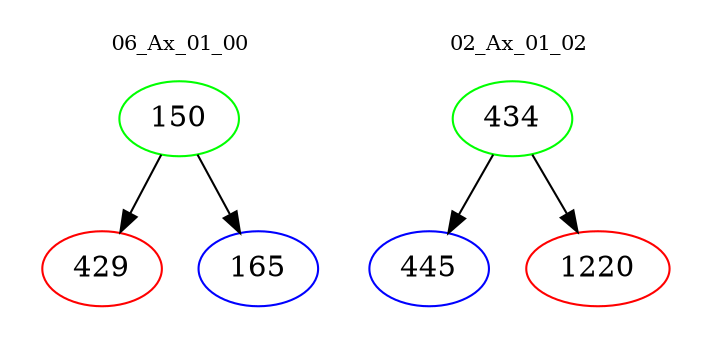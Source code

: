 digraph{
subgraph cluster_0 {
color = white
label = "06_Ax_01_00";
fontsize=10;
T0_150 [label="150", color="green"]
T0_150 -> T0_429 [color="black"]
T0_429 [label="429", color="red"]
T0_150 -> T0_165 [color="black"]
T0_165 [label="165", color="blue"]
}
subgraph cluster_1 {
color = white
label = "02_Ax_01_02";
fontsize=10;
T1_434 [label="434", color="green"]
T1_434 -> T1_445 [color="black"]
T1_445 [label="445", color="blue"]
T1_434 -> T1_1220 [color="black"]
T1_1220 [label="1220", color="red"]
}
}
